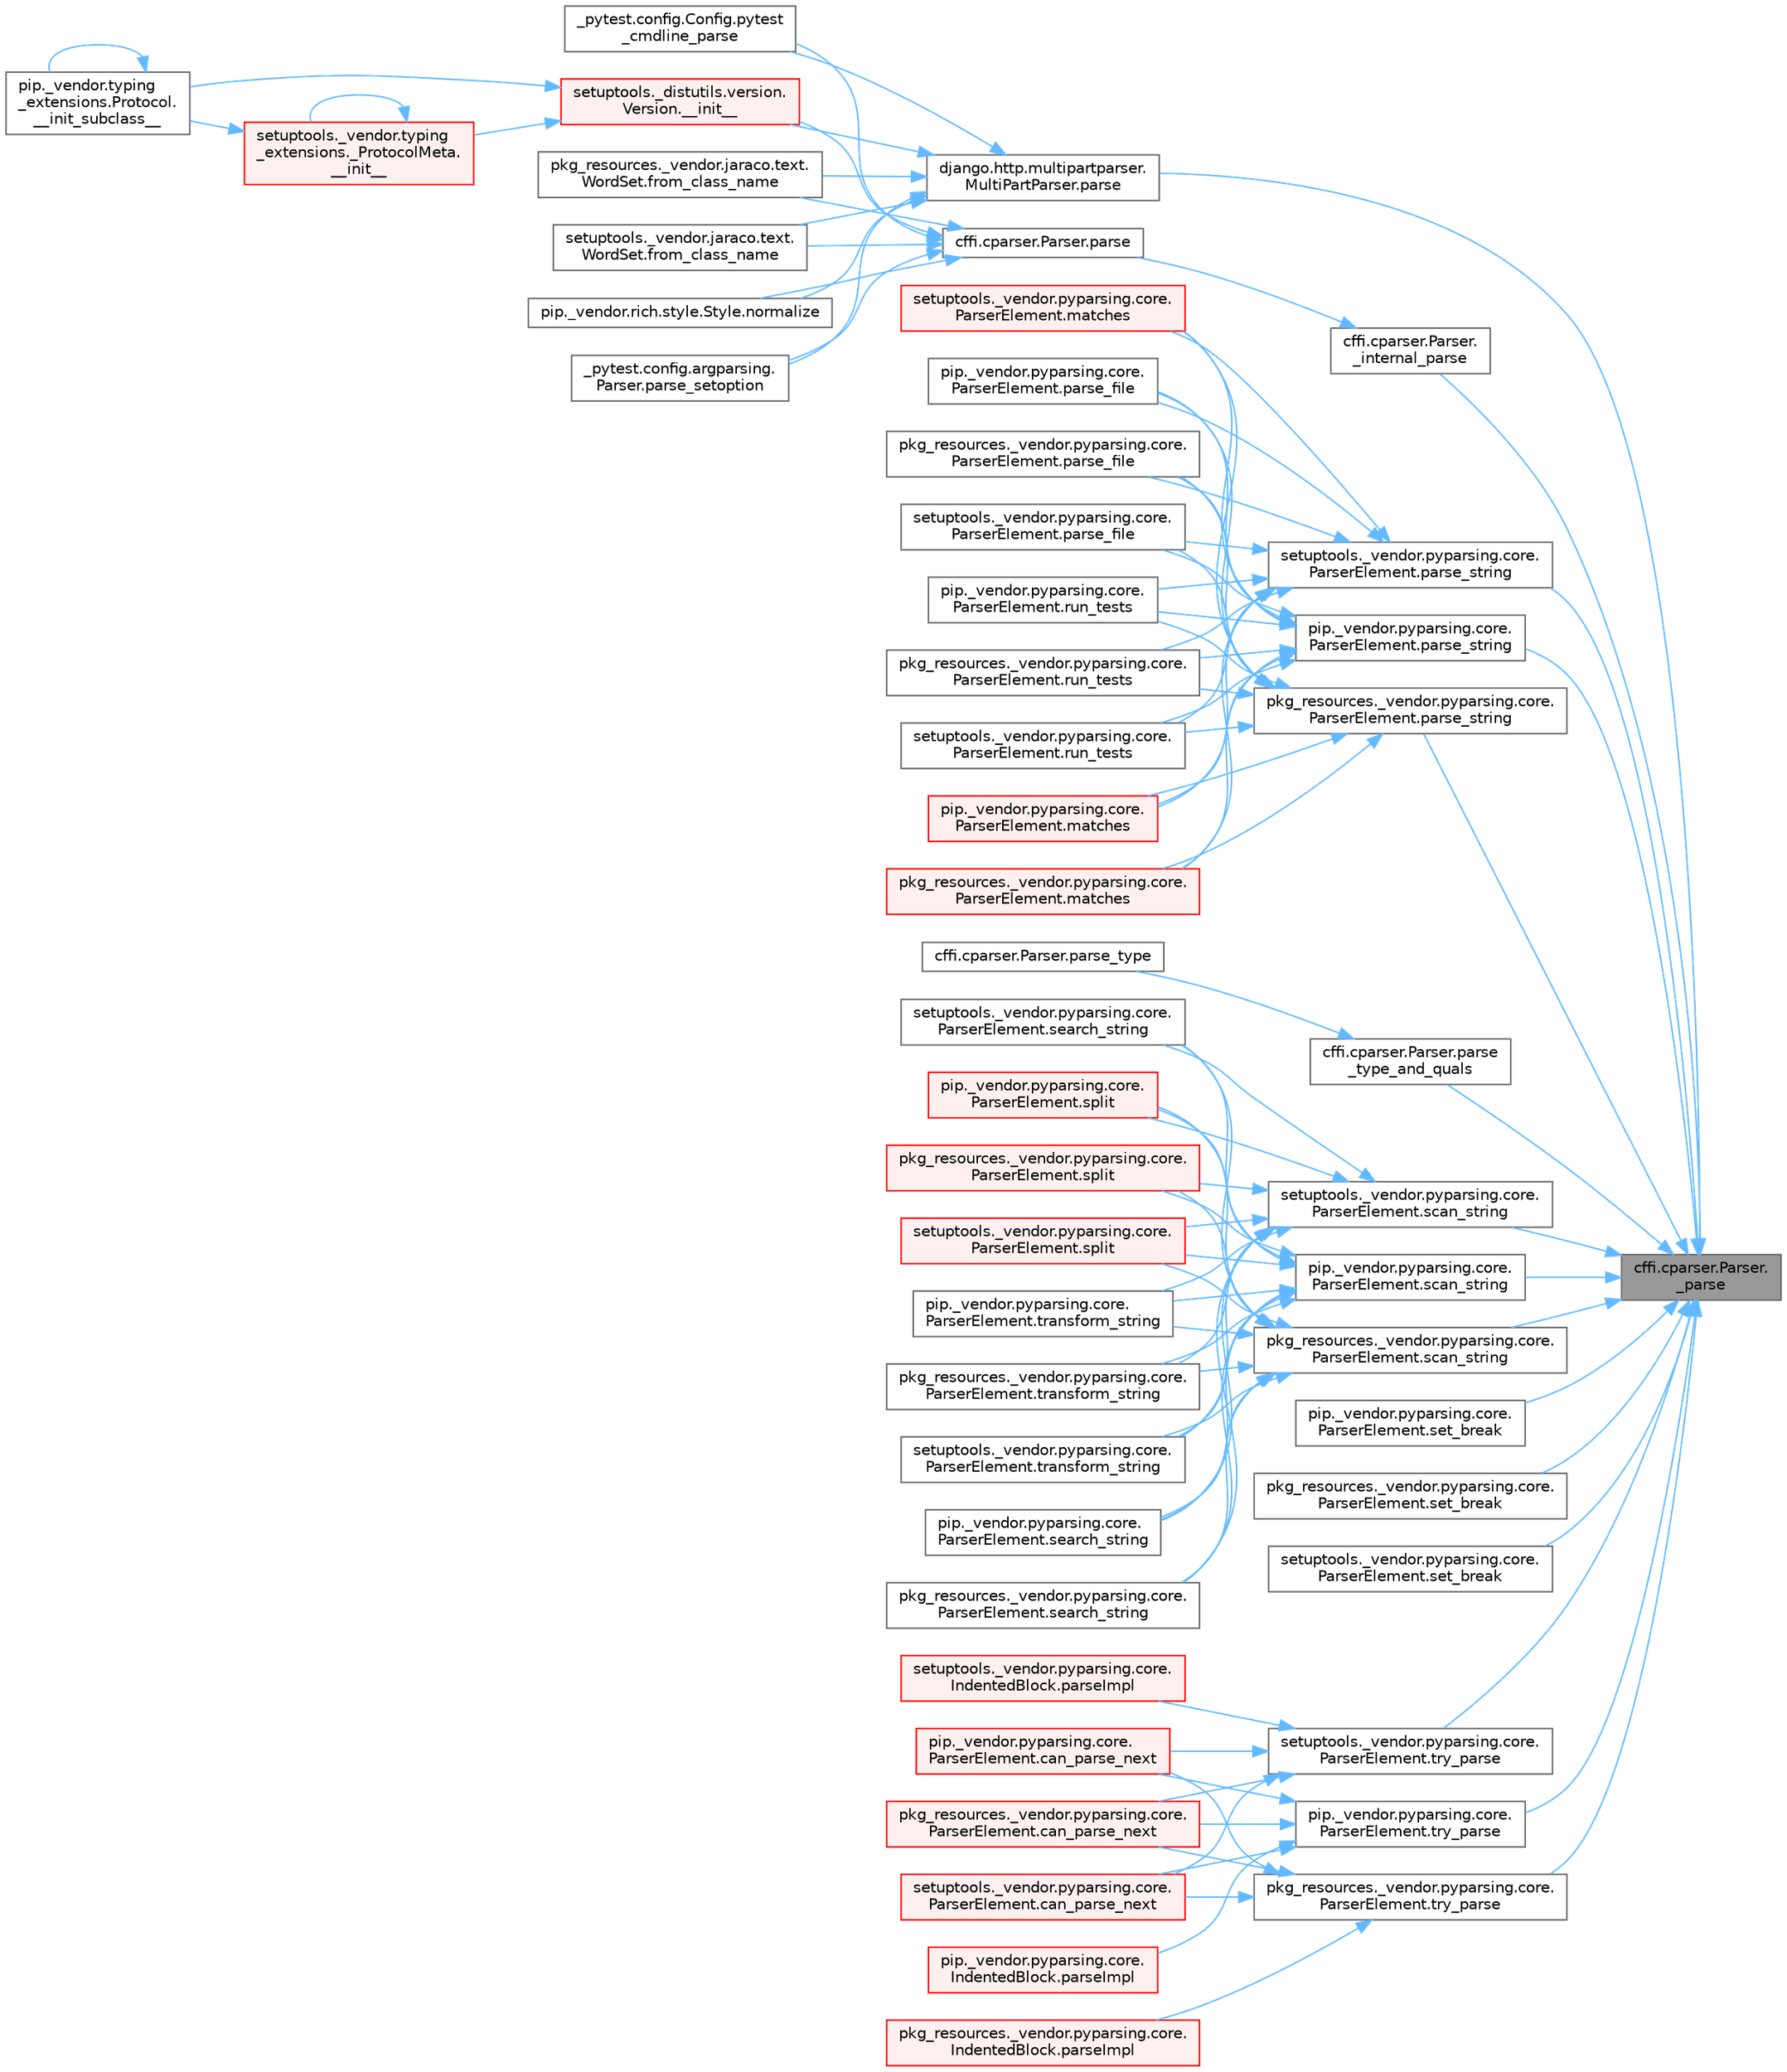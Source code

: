 digraph "cffi.cparser.Parser._parse"
{
 // LATEX_PDF_SIZE
  bgcolor="transparent";
  edge [fontname=Helvetica,fontsize=10,labelfontname=Helvetica,labelfontsize=10];
  node [fontname=Helvetica,fontsize=10,shape=box,height=0.2,width=0.4];
  rankdir="RL";
  Node1 [id="Node000001",label="cffi.cparser.Parser.\l_parse",height=0.2,width=0.4,color="gray40", fillcolor="grey60", style="filled", fontcolor="black",tooltip=" "];
  Node1 -> Node2 [id="edge1_Node000001_Node000002",dir="back",color="steelblue1",style="solid",tooltip=" "];
  Node2 [id="Node000002",label="cffi.cparser.Parser.\l_internal_parse",height=0.2,width=0.4,color="grey40", fillcolor="white", style="filled",URL="$classcffi_1_1cparser_1_1_parser.html#aae13fe6d5acc9afec0d52bfdfaf40d7b",tooltip=" "];
  Node2 -> Node3 [id="edge2_Node000002_Node000003",dir="back",color="steelblue1",style="solid",tooltip=" "];
  Node3 [id="Node000003",label="cffi.cparser.Parser.parse",height=0.2,width=0.4,color="grey40", fillcolor="white", style="filled",URL="$classcffi_1_1cparser_1_1_parser.html#a42bd17e4a2a05296aba4f1870c3e76b7",tooltip=" "];
  Node3 -> Node4 [id="edge3_Node000003_Node000004",dir="back",color="steelblue1",style="solid",tooltip=" "];
  Node4 [id="Node000004",label="setuptools._distutils.version.\lVersion.__init__",height=0.2,width=0.4,color="red", fillcolor="#FFF0F0", style="filled",URL="$classsetuptools_1_1__distutils_1_1version_1_1_version.html#a6eb3c2f0d326644884717848b784e398",tooltip=" "];
  Node4 -> Node5 [id="edge4_Node000004_Node000005",dir="back",color="steelblue1",style="solid",tooltip=" "];
  Node5 [id="Node000005",label="setuptools._vendor.typing\l_extensions._ProtocolMeta.\l__init__",height=0.2,width=0.4,color="red", fillcolor="#FFF0F0", style="filled",URL="$classsetuptools_1_1__vendor_1_1typing__extensions_1_1___protocol_meta.html#a7bbaff8ac6d19534b46bca363ee0b43a",tooltip=" "];
  Node5 -> Node5 [id="edge5_Node000005_Node000005",dir="back",color="steelblue1",style="solid",tooltip=" "];
  Node5 -> Node6 [id="edge6_Node000005_Node000006",dir="back",color="steelblue1",style="solid",tooltip=" "];
  Node6 [id="Node000006",label="pip._vendor.typing\l_extensions.Protocol.\l__init_subclass__",height=0.2,width=0.4,color="grey40", fillcolor="white", style="filled",URL="$classpip_1_1__vendor_1_1typing__extensions_1_1_protocol.html#a2916efc86cebb8aba6deb7fd30b33988",tooltip=" "];
  Node6 -> Node6 [id="edge7_Node000006_Node000006",dir="back",color="steelblue1",style="solid",tooltip=" "];
  Node4 -> Node6 [id="edge8_Node000004_Node000006",dir="back",color="steelblue1",style="solid",tooltip=" "];
  Node3 -> Node36 [id="edge9_Node000003_Node000036",dir="back",color="steelblue1",style="solid",tooltip=" "];
  Node36 [id="Node000036",label="pkg_resources._vendor.jaraco.text.\lWordSet.from_class_name",height=0.2,width=0.4,color="grey40", fillcolor="white", style="filled",URL="$classpkg__resources_1_1__vendor_1_1jaraco_1_1text_1_1_word_set.html#a34e366f395f8e0b61e6b66a93bc8e848",tooltip=" "];
  Node3 -> Node37 [id="edge10_Node000003_Node000037",dir="back",color="steelblue1",style="solid",tooltip=" "];
  Node37 [id="Node000037",label="setuptools._vendor.jaraco.text.\lWordSet.from_class_name",height=0.2,width=0.4,color="grey40", fillcolor="white", style="filled",URL="$classsetuptools_1_1__vendor_1_1jaraco_1_1text_1_1_word_set.html#acc6d49fea7948867996de1a704579124",tooltip=" "];
  Node3 -> Node38 [id="edge11_Node000003_Node000038",dir="back",color="steelblue1",style="solid",tooltip=" "];
  Node38 [id="Node000038",label="pip._vendor.rich.style.Style.normalize",height=0.2,width=0.4,color="grey40", fillcolor="white", style="filled",URL="$classpip_1_1__vendor_1_1rich_1_1style_1_1_style.html#a702aa841b25a26307558cb52dcb12f0d",tooltip=" "];
  Node3 -> Node39 [id="edge12_Node000003_Node000039",dir="back",color="steelblue1",style="solid",tooltip=" "];
  Node39 [id="Node000039",label="_pytest.config.argparsing.\lParser.parse_setoption",height=0.2,width=0.4,color="grey40", fillcolor="white", style="filled",URL="$class__pytest_1_1config_1_1argparsing_1_1_parser.html#a406b16cc4dad29c64f46812c624e203c",tooltip=" "];
  Node3 -> Node40 [id="edge13_Node000003_Node000040",dir="back",color="steelblue1",style="solid",tooltip=" "];
  Node40 [id="Node000040",label="_pytest.config.Config.pytest\l_cmdline_parse",height=0.2,width=0.4,color="grey40", fillcolor="white", style="filled",URL="$class__pytest_1_1config_1_1_config.html#a87d1af36d8238d7df5315b782f91fc1d",tooltip=" "];
  Node1 -> Node41 [id="edge14_Node000001_Node000041",dir="back",color="steelblue1",style="solid",tooltip=" "];
  Node41 [id="Node000041",label="django.http.multipartparser.\lMultiPartParser.parse",height=0.2,width=0.4,color="grey40", fillcolor="white", style="filled",URL="$classdjango_1_1http_1_1multipartparser_1_1_multi_part_parser.html#a667ea5d068bbd9626987acee5a9105c9",tooltip=" "];
  Node41 -> Node4 [id="edge15_Node000041_Node000004",dir="back",color="steelblue1",style="solid",tooltip=" "];
  Node41 -> Node36 [id="edge16_Node000041_Node000036",dir="back",color="steelblue1",style="solid",tooltip=" "];
  Node41 -> Node37 [id="edge17_Node000041_Node000037",dir="back",color="steelblue1",style="solid",tooltip=" "];
  Node41 -> Node38 [id="edge18_Node000041_Node000038",dir="back",color="steelblue1",style="solid",tooltip=" "];
  Node41 -> Node39 [id="edge19_Node000041_Node000039",dir="back",color="steelblue1",style="solid",tooltip=" "];
  Node41 -> Node40 [id="edge20_Node000041_Node000040",dir="back",color="steelblue1",style="solid",tooltip=" "];
  Node1 -> Node42 [id="edge21_Node000001_Node000042",dir="back",color="steelblue1",style="solid",tooltip=" "];
  Node42 [id="Node000042",label="pip._vendor.pyparsing.core.\lParserElement.parse_string",height=0.2,width=0.4,color="grey40", fillcolor="white", style="filled",URL="$classpip_1_1__vendor_1_1pyparsing_1_1core_1_1_parser_element.html#ac17206f98799aeb9149ef0873423fb3d",tooltip=" "];
  Node42 -> Node43 [id="edge22_Node000042_Node000043",dir="back",color="steelblue1",style="solid",tooltip=" "];
  Node43 [id="Node000043",label="pip._vendor.pyparsing.core.\lParserElement.matches",height=0.2,width=0.4,color="red", fillcolor="#FFF0F0", style="filled",URL="$classpip_1_1__vendor_1_1pyparsing_1_1core_1_1_parser_element.html#a506dbc15b395eb36dc4f6cbc0fdf143a",tooltip=" "];
  Node42 -> Node48 [id="edge23_Node000042_Node000048",dir="back",color="steelblue1",style="solid",tooltip=" "];
  Node48 [id="Node000048",label="pkg_resources._vendor.pyparsing.core.\lParserElement.matches",height=0.2,width=0.4,color="red", fillcolor="#FFF0F0", style="filled",URL="$classpkg__resources_1_1__vendor_1_1pyparsing_1_1core_1_1_parser_element.html#a83b843cc10043a223825a7b6ee2bf3ed",tooltip=" "];
  Node42 -> Node49 [id="edge24_Node000042_Node000049",dir="back",color="steelblue1",style="solid",tooltip=" "];
  Node49 [id="Node000049",label="setuptools._vendor.pyparsing.core.\lParserElement.matches",height=0.2,width=0.4,color="red", fillcolor="#FFF0F0", style="filled",URL="$classsetuptools_1_1__vendor_1_1pyparsing_1_1core_1_1_parser_element.html#a340c5dbbc0054029fa245e398f694e14",tooltip=" "];
  Node42 -> Node50 [id="edge25_Node000042_Node000050",dir="back",color="steelblue1",style="solid",tooltip=" "];
  Node50 [id="Node000050",label="pip._vendor.pyparsing.core.\lParserElement.parse_file",height=0.2,width=0.4,color="grey40", fillcolor="white", style="filled",URL="$classpip_1_1__vendor_1_1pyparsing_1_1core_1_1_parser_element.html#a161e1fa167881e4e3fa9f26155612ed1",tooltip=" "];
  Node42 -> Node51 [id="edge26_Node000042_Node000051",dir="back",color="steelblue1",style="solid",tooltip=" "];
  Node51 [id="Node000051",label="pkg_resources._vendor.pyparsing.core.\lParserElement.parse_file",height=0.2,width=0.4,color="grey40", fillcolor="white", style="filled",URL="$classpkg__resources_1_1__vendor_1_1pyparsing_1_1core_1_1_parser_element.html#a4b7f81ada4824fcac02e6fae60e97154",tooltip=" "];
  Node42 -> Node52 [id="edge27_Node000042_Node000052",dir="back",color="steelblue1",style="solid",tooltip=" "];
  Node52 [id="Node000052",label="setuptools._vendor.pyparsing.core.\lParserElement.parse_file",height=0.2,width=0.4,color="grey40", fillcolor="white", style="filled",URL="$classsetuptools_1_1__vendor_1_1pyparsing_1_1core_1_1_parser_element.html#a8f9b8fccb7fc5a55bc10cb3ab46cf419",tooltip=" "];
  Node42 -> Node53 [id="edge28_Node000042_Node000053",dir="back",color="steelblue1",style="solid",tooltip=" "];
  Node53 [id="Node000053",label="pip._vendor.pyparsing.core.\lParserElement.run_tests",height=0.2,width=0.4,color="grey40", fillcolor="white", style="filled",URL="$classpip_1_1__vendor_1_1pyparsing_1_1core_1_1_parser_element.html#a35107e02c57a82575247354b2ffe5d63",tooltip=" "];
  Node42 -> Node54 [id="edge29_Node000042_Node000054",dir="back",color="steelblue1",style="solid",tooltip=" "];
  Node54 [id="Node000054",label="pkg_resources._vendor.pyparsing.core.\lParserElement.run_tests",height=0.2,width=0.4,color="grey40", fillcolor="white", style="filled",URL="$classpkg__resources_1_1__vendor_1_1pyparsing_1_1core_1_1_parser_element.html#a10e2c2c94b6bedd4a9bac706beb1f8e4",tooltip=" "];
  Node42 -> Node55 [id="edge30_Node000042_Node000055",dir="back",color="steelblue1",style="solid",tooltip=" "];
  Node55 [id="Node000055",label="setuptools._vendor.pyparsing.core.\lParserElement.run_tests",height=0.2,width=0.4,color="grey40", fillcolor="white", style="filled",URL="$classsetuptools_1_1__vendor_1_1pyparsing_1_1core_1_1_parser_element.html#a67d4875fb1c02837aae5bb1e763532ba",tooltip=" "];
  Node1 -> Node56 [id="edge31_Node000001_Node000056",dir="back",color="steelblue1",style="solid",tooltip=" "];
  Node56 [id="Node000056",label="pkg_resources._vendor.pyparsing.core.\lParserElement.parse_string",height=0.2,width=0.4,color="grey40", fillcolor="white", style="filled",URL="$classpkg__resources_1_1__vendor_1_1pyparsing_1_1core_1_1_parser_element.html#a8c3e947b9af4425a1b7f4c8db034a549",tooltip=" "];
  Node56 -> Node43 [id="edge32_Node000056_Node000043",dir="back",color="steelblue1",style="solid",tooltip=" "];
  Node56 -> Node48 [id="edge33_Node000056_Node000048",dir="back",color="steelblue1",style="solid",tooltip=" "];
  Node56 -> Node49 [id="edge34_Node000056_Node000049",dir="back",color="steelblue1",style="solid",tooltip=" "];
  Node56 -> Node50 [id="edge35_Node000056_Node000050",dir="back",color="steelblue1",style="solid",tooltip=" "];
  Node56 -> Node51 [id="edge36_Node000056_Node000051",dir="back",color="steelblue1",style="solid",tooltip=" "];
  Node56 -> Node52 [id="edge37_Node000056_Node000052",dir="back",color="steelblue1",style="solid",tooltip=" "];
  Node56 -> Node53 [id="edge38_Node000056_Node000053",dir="back",color="steelblue1",style="solid",tooltip=" "];
  Node56 -> Node54 [id="edge39_Node000056_Node000054",dir="back",color="steelblue1",style="solid",tooltip=" "];
  Node56 -> Node55 [id="edge40_Node000056_Node000055",dir="back",color="steelblue1",style="solid",tooltip=" "];
  Node1 -> Node57 [id="edge41_Node000001_Node000057",dir="back",color="steelblue1",style="solid",tooltip=" "];
  Node57 [id="Node000057",label="setuptools._vendor.pyparsing.core.\lParserElement.parse_string",height=0.2,width=0.4,color="grey40", fillcolor="white", style="filled",URL="$classsetuptools_1_1__vendor_1_1pyparsing_1_1core_1_1_parser_element.html#a4bceb4c6190dd0bd2ea4c6ef9e8fe6f9",tooltip=" "];
  Node57 -> Node43 [id="edge42_Node000057_Node000043",dir="back",color="steelblue1",style="solid",tooltip=" "];
  Node57 -> Node48 [id="edge43_Node000057_Node000048",dir="back",color="steelblue1",style="solid",tooltip=" "];
  Node57 -> Node49 [id="edge44_Node000057_Node000049",dir="back",color="steelblue1",style="solid",tooltip=" "];
  Node57 -> Node50 [id="edge45_Node000057_Node000050",dir="back",color="steelblue1",style="solid",tooltip=" "];
  Node57 -> Node51 [id="edge46_Node000057_Node000051",dir="back",color="steelblue1",style="solid",tooltip=" "];
  Node57 -> Node52 [id="edge47_Node000057_Node000052",dir="back",color="steelblue1",style="solid",tooltip=" "];
  Node57 -> Node53 [id="edge48_Node000057_Node000053",dir="back",color="steelblue1",style="solid",tooltip=" "];
  Node57 -> Node54 [id="edge49_Node000057_Node000054",dir="back",color="steelblue1",style="solid",tooltip=" "];
  Node57 -> Node55 [id="edge50_Node000057_Node000055",dir="back",color="steelblue1",style="solid",tooltip=" "];
  Node1 -> Node58 [id="edge51_Node000001_Node000058",dir="back",color="steelblue1",style="solid",tooltip=" "];
  Node58 [id="Node000058",label="cffi.cparser.Parser.parse\l_type_and_quals",height=0.2,width=0.4,color="grey40", fillcolor="white", style="filled",URL="$classcffi_1_1cparser_1_1_parser.html#a6139eb202d8a0df47885d4cb27a3e9cd",tooltip=" "];
  Node58 -> Node59 [id="edge52_Node000058_Node000059",dir="back",color="steelblue1",style="solid",tooltip=" "];
  Node59 [id="Node000059",label="cffi.cparser.Parser.parse_type",height=0.2,width=0.4,color="grey40", fillcolor="white", style="filled",URL="$classcffi_1_1cparser_1_1_parser.html#af27b1aa9db17650fd94b8a46850c3d57",tooltip=" "];
  Node1 -> Node60 [id="edge53_Node000001_Node000060",dir="back",color="steelblue1",style="solid",tooltip=" "];
  Node60 [id="Node000060",label="pip._vendor.pyparsing.core.\lParserElement.scan_string",height=0.2,width=0.4,color="grey40", fillcolor="white", style="filled",URL="$classpip_1_1__vendor_1_1pyparsing_1_1core_1_1_parser_element.html#a0a066b31d55597f3b2ac426eab0ef7a8",tooltip=" "];
  Node60 -> Node61 [id="edge54_Node000060_Node000061",dir="back",color="steelblue1",style="solid",tooltip=" "];
  Node61 [id="Node000061",label="pip._vendor.pyparsing.core.\lParserElement.search_string",height=0.2,width=0.4,color="grey40", fillcolor="white", style="filled",URL="$classpip_1_1__vendor_1_1pyparsing_1_1core_1_1_parser_element.html#a5a83c9e97aad458cf36ecb2cbc451703",tooltip=" "];
  Node60 -> Node62 [id="edge55_Node000060_Node000062",dir="back",color="steelblue1",style="solid",tooltip=" "];
  Node62 [id="Node000062",label="pkg_resources._vendor.pyparsing.core.\lParserElement.search_string",height=0.2,width=0.4,color="grey40", fillcolor="white", style="filled",URL="$classpkg__resources_1_1__vendor_1_1pyparsing_1_1core_1_1_parser_element.html#a4b5b9d98014537f14aa58afb241fb421",tooltip=" "];
  Node60 -> Node63 [id="edge56_Node000060_Node000063",dir="back",color="steelblue1",style="solid",tooltip=" "];
  Node63 [id="Node000063",label="setuptools._vendor.pyparsing.core.\lParserElement.search_string",height=0.2,width=0.4,color="grey40", fillcolor="white", style="filled",URL="$classsetuptools_1_1__vendor_1_1pyparsing_1_1core_1_1_parser_element.html#afd39623fe4bffcc694a482c83b93fd06",tooltip=" "];
  Node60 -> Node64 [id="edge57_Node000060_Node000064",dir="back",color="steelblue1",style="solid",tooltip=" "];
  Node64 [id="Node000064",label="pip._vendor.pyparsing.core.\lParserElement.split",height=0.2,width=0.4,color="red", fillcolor="#FFF0F0", style="filled",URL="$classpip_1_1__vendor_1_1pyparsing_1_1core_1_1_parser_element.html#a4d8b15e96c35f49dd311c05519c05b48",tooltip=" "];
  Node60 -> Node3205 [id="edge58_Node000060_Node003205",dir="back",color="steelblue1",style="solid",tooltip=" "];
  Node3205 [id="Node003205",label="pkg_resources._vendor.pyparsing.core.\lParserElement.split",height=0.2,width=0.4,color="red", fillcolor="#FFF0F0", style="filled",URL="$classpkg__resources_1_1__vendor_1_1pyparsing_1_1core_1_1_parser_element.html#a194801602eaab7fd2483d6a6ef7335b7",tooltip=" "];
  Node60 -> Node3206 [id="edge59_Node000060_Node003206",dir="back",color="steelblue1",style="solid",tooltip=" "];
  Node3206 [id="Node003206",label="setuptools._vendor.pyparsing.core.\lParserElement.split",height=0.2,width=0.4,color="red", fillcolor="#FFF0F0", style="filled",URL="$classsetuptools_1_1__vendor_1_1pyparsing_1_1core_1_1_parser_element.html#a851b91f91735a7984ff943924b8f5e53",tooltip=" "];
  Node60 -> Node3207 [id="edge60_Node000060_Node003207",dir="back",color="steelblue1",style="solid",tooltip=" "];
  Node3207 [id="Node003207",label="pip._vendor.pyparsing.core.\lParserElement.transform_string",height=0.2,width=0.4,color="grey40", fillcolor="white", style="filled",URL="$classpip_1_1__vendor_1_1pyparsing_1_1core_1_1_parser_element.html#a566e130123a0445b27338a6e3ec60f19",tooltip=" "];
  Node60 -> Node3208 [id="edge61_Node000060_Node003208",dir="back",color="steelblue1",style="solid",tooltip=" "];
  Node3208 [id="Node003208",label="pkg_resources._vendor.pyparsing.core.\lParserElement.transform_string",height=0.2,width=0.4,color="grey40", fillcolor="white", style="filled",URL="$classpkg__resources_1_1__vendor_1_1pyparsing_1_1core_1_1_parser_element.html#a71a727a6ccd055ebf3c32601140ed804",tooltip=" "];
  Node60 -> Node3209 [id="edge62_Node000060_Node003209",dir="back",color="steelblue1",style="solid",tooltip=" "];
  Node3209 [id="Node003209",label="setuptools._vendor.pyparsing.core.\lParserElement.transform_string",height=0.2,width=0.4,color="grey40", fillcolor="white", style="filled",URL="$classsetuptools_1_1__vendor_1_1pyparsing_1_1core_1_1_parser_element.html#a23d5d123f33508735ec8eefe96840071",tooltip=" "];
  Node1 -> Node3210 [id="edge63_Node000001_Node003210",dir="back",color="steelblue1",style="solid",tooltip=" "];
  Node3210 [id="Node003210",label="pkg_resources._vendor.pyparsing.core.\lParserElement.scan_string",height=0.2,width=0.4,color="grey40", fillcolor="white", style="filled",URL="$classpkg__resources_1_1__vendor_1_1pyparsing_1_1core_1_1_parser_element.html#a72c2c28e4b4d308fb917b19795da3b31",tooltip=" "];
  Node3210 -> Node61 [id="edge64_Node003210_Node000061",dir="back",color="steelblue1",style="solid",tooltip=" "];
  Node3210 -> Node62 [id="edge65_Node003210_Node000062",dir="back",color="steelblue1",style="solid",tooltip=" "];
  Node3210 -> Node63 [id="edge66_Node003210_Node000063",dir="back",color="steelblue1",style="solid",tooltip=" "];
  Node3210 -> Node64 [id="edge67_Node003210_Node000064",dir="back",color="steelblue1",style="solid",tooltip=" "];
  Node3210 -> Node3205 [id="edge68_Node003210_Node003205",dir="back",color="steelblue1",style="solid",tooltip=" "];
  Node3210 -> Node3206 [id="edge69_Node003210_Node003206",dir="back",color="steelblue1",style="solid",tooltip=" "];
  Node3210 -> Node3207 [id="edge70_Node003210_Node003207",dir="back",color="steelblue1",style="solid",tooltip=" "];
  Node3210 -> Node3208 [id="edge71_Node003210_Node003208",dir="back",color="steelblue1",style="solid",tooltip=" "];
  Node3210 -> Node3209 [id="edge72_Node003210_Node003209",dir="back",color="steelblue1",style="solid",tooltip=" "];
  Node1 -> Node3211 [id="edge73_Node000001_Node003211",dir="back",color="steelblue1",style="solid",tooltip=" "];
  Node3211 [id="Node003211",label="setuptools._vendor.pyparsing.core.\lParserElement.scan_string",height=0.2,width=0.4,color="grey40", fillcolor="white", style="filled",URL="$classsetuptools_1_1__vendor_1_1pyparsing_1_1core_1_1_parser_element.html#a1e2aa4fc1e0debef9f876b7e1ccbfb62",tooltip=" "];
  Node3211 -> Node61 [id="edge74_Node003211_Node000061",dir="back",color="steelblue1",style="solid",tooltip=" "];
  Node3211 -> Node62 [id="edge75_Node003211_Node000062",dir="back",color="steelblue1",style="solid",tooltip=" "];
  Node3211 -> Node63 [id="edge76_Node003211_Node000063",dir="back",color="steelblue1",style="solid",tooltip=" "];
  Node3211 -> Node64 [id="edge77_Node003211_Node000064",dir="back",color="steelblue1",style="solid",tooltip=" "];
  Node3211 -> Node3205 [id="edge78_Node003211_Node003205",dir="back",color="steelblue1",style="solid",tooltip=" "];
  Node3211 -> Node3206 [id="edge79_Node003211_Node003206",dir="back",color="steelblue1",style="solid",tooltip=" "];
  Node3211 -> Node3207 [id="edge80_Node003211_Node003207",dir="back",color="steelblue1",style="solid",tooltip=" "];
  Node3211 -> Node3208 [id="edge81_Node003211_Node003208",dir="back",color="steelblue1",style="solid",tooltip=" "];
  Node3211 -> Node3209 [id="edge82_Node003211_Node003209",dir="back",color="steelblue1",style="solid",tooltip=" "];
  Node1 -> Node3212 [id="edge83_Node000001_Node003212",dir="back",color="steelblue1",style="solid",tooltip=" "];
  Node3212 [id="Node003212",label="pip._vendor.pyparsing.core.\lParserElement.set_break",height=0.2,width=0.4,color="grey40", fillcolor="white", style="filled",URL="$classpip_1_1__vendor_1_1pyparsing_1_1core_1_1_parser_element.html#afc8123f3ce858bf8a14b532d30a69358",tooltip=" "];
  Node1 -> Node3213 [id="edge84_Node000001_Node003213",dir="back",color="steelblue1",style="solid",tooltip=" "];
  Node3213 [id="Node003213",label="pkg_resources._vendor.pyparsing.core.\lParserElement.set_break",height=0.2,width=0.4,color="grey40", fillcolor="white", style="filled",URL="$classpkg__resources_1_1__vendor_1_1pyparsing_1_1core_1_1_parser_element.html#a3b2760321c141c28bd3ac49bff084c36",tooltip=" "];
  Node1 -> Node3214 [id="edge85_Node000001_Node003214",dir="back",color="steelblue1",style="solid",tooltip=" "];
  Node3214 [id="Node003214",label="setuptools._vendor.pyparsing.core.\lParserElement.set_break",height=0.2,width=0.4,color="grey40", fillcolor="white", style="filled",URL="$classsetuptools_1_1__vendor_1_1pyparsing_1_1core_1_1_parser_element.html#af94c5e92eae357b425d5c26f1c8c3a83",tooltip=" "];
  Node1 -> Node3215 [id="edge86_Node000001_Node003215",dir="back",color="steelblue1",style="solid",tooltip=" "];
  Node3215 [id="Node003215",label="pip._vendor.pyparsing.core.\lParserElement.try_parse",height=0.2,width=0.4,color="grey40", fillcolor="white", style="filled",URL="$classpip_1_1__vendor_1_1pyparsing_1_1core_1_1_parser_element.html#aa6320e91dc4e7cd3738374eaa03bba1e",tooltip=" "];
  Node3215 -> Node3216 [id="edge87_Node003215_Node003216",dir="back",color="steelblue1",style="solid",tooltip=" "];
  Node3216 [id="Node003216",label="pip._vendor.pyparsing.core.\lParserElement.can_parse_next",height=0.2,width=0.4,color="red", fillcolor="#FFF0F0", style="filled",URL="$classpip_1_1__vendor_1_1pyparsing_1_1core_1_1_parser_element.html#a780d49e0dacb1d260da8a07579d3074c",tooltip=" "];
  Node3215 -> Node3218 [id="edge88_Node003215_Node003218",dir="back",color="steelblue1",style="solid",tooltip=" "];
  Node3218 [id="Node003218",label="pkg_resources._vendor.pyparsing.core.\lParserElement.can_parse_next",height=0.2,width=0.4,color="red", fillcolor="#FFF0F0", style="filled",URL="$classpkg__resources_1_1__vendor_1_1pyparsing_1_1core_1_1_parser_element.html#a99db9b4ca84b5019402b614369adc013",tooltip=" "];
  Node3215 -> Node3220 [id="edge89_Node003215_Node003220",dir="back",color="steelblue1",style="solid",tooltip=" "];
  Node3220 [id="Node003220",label="setuptools._vendor.pyparsing.core.\lParserElement.can_parse_next",height=0.2,width=0.4,color="red", fillcolor="#FFF0F0", style="filled",URL="$classsetuptools_1_1__vendor_1_1pyparsing_1_1core_1_1_parser_element.html#a3dc0a24c985f37bf4aec2f7af6931e61",tooltip=" "];
  Node3215 -> Node3222 [id="edge90_Node003215_Node003222",dir="back",color="steelblue1",style="solid",tooltip=" "];
  Node3222 [id="Node003222",label="pip._vendor.pyparsing.core.\lIndentedBlock.parseImpl",height=0.2,width=0.4,color="red", fillcolor="#FFF0F0", style="filled",URL="$classpip_1_1__vendor_1_1pyparsing_1_1core_1_1_indented_block.html#a614f358d7124fbd85f4750694b700605",tooltip=" "];
  Node1 -> Node3223 [id="edge91_Node000001_Node003223",dir="back",color="steelblue1",style="solid",tooltip=" "];
  Node3223 [id="Node003223",label="pkg_resources._vendor.pyparsing.core.\lParserElement.try_parse",height=0.2,width=0.4,color="grey40", fillcolor="white", style="filled",URL="$classpkg__resources_1_1__vendor_1_1pyparsing_1_1core_1_1_parser_element.html#a59857e3f9c942ad31575cec76c665b8a",tooltip=" "];
  Node3223 -> Node3216 [id="edge92_Node003223_Node003216",dir="back",color="steelblue1",style="solid",tooltip=" "];
  Node3223 -> Node3218 [id="edge93_Node003223_Node003218",dir="back",color="steelblue1",style="solid",tooltip=" "];
  Node3223 -> Node3220 [id="edge94_Node003223_Node003220",dir="back",color="steelblue1",style="solid",tooltip=" "];
  Node3223 -> Node3224 [id="edge95_Node003223_Node003224",dir="back",color="steelblue1",style="solid",tooltip=" "];
  Node3224 [id="Node003224",label="pkg_resources._vendor.pyparsing.core.\lIndentedBlock.parseImpl",height=0.2,width=0.4,color="red", fillcolor="#FFF0F0", style="filled",URL="$classpkg__resources_1_1__vendor_1_1pyparsing_1_1core_1_1_indented_block.html#a832e80a7ba0390c3f34ec7820642cbef",tooltip=" "];
  Node1 -> Node3225 [id="edge96_Node000001_Node003225",dir="back",color="steelblue1",style="solid",tooltip=" "];
  Node3225 [id="Node003225",label="setuptools._vendor.pyparsing.core.\lParserElement.try_parse",height=0.2,width=0.4,color="grey40", fillcolor="white", style="filled",URL="$classsetuptools_1_1__vendor_1_1pyparsing_1_1core_1_1_parser_element.html#a8232b0ff24e210a8ce475d0469858a6d",tooltip=" "];
  Node3225 -> Node3216 [id="edge97_Node003225_Node003216",dir="back",color="steelblue1",style="solid",tooltip=" "];
  Node3225 -> Node3218 [id="edge98_Node003225_Node003218",dir="back",color="steelblue1",style="solid",tooltip=" "];
  Node3225 -> Node3220 [id="edge99_Node003225_Node003220",dir="back",color="steelblue1",style="solid",tooltip=" "];
  Node3225 -> Node3226 [id="edge100_Node003225_Node003226",dir="back",color="steelblue1",style="solid",tooltip=" "];
  Node3226 [id="Node003226",label="setuptools._vendor.pyparsing.core.\lIndentedBlock.parseImpl",height=0.2,width=0.4,color="red", fillcolor="#FFF0F0", style="filled",URL="$classsetuptools_1_1__vendor_1_1pyparsing_1_1core_1_1_indented_block.html#aecab12233ff1c4cfb490e864cbbb1029",tooltip=" "];
}
